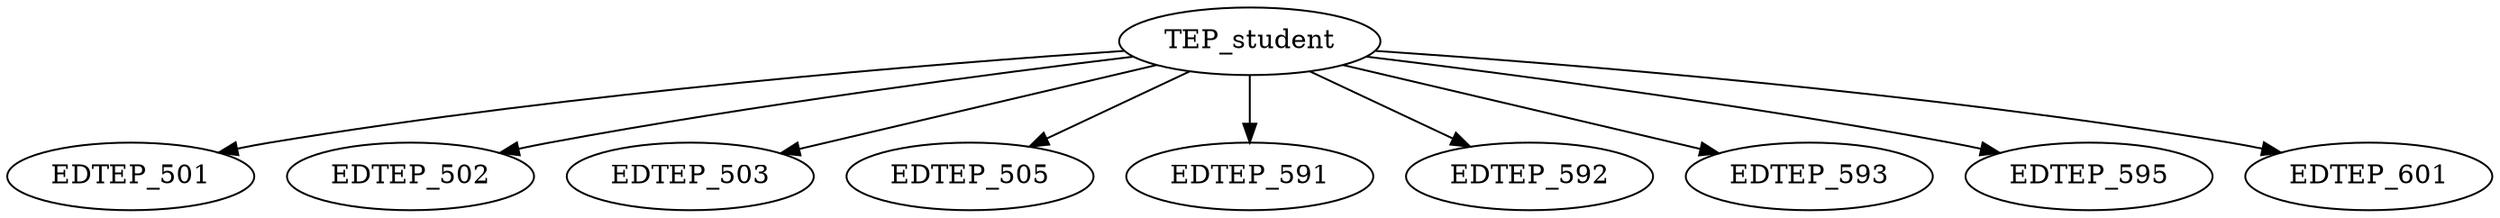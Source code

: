 digraph G {
    edge [color=black];
    TEP_student -> EDTEP_501;
    edge [color=black];
    TEP_student -> EDTEP_502;
    edge [color=black];
    TEP_student -> EDTEP_503;
    edge [color=black];
    TEP_student -> EDTEP_505;
    edge [color=black];
    TEP_student -> EDTEP_591;
    edge [color=black];
    TEP_student -> EDTEP_592;
    edge [color=black];
    TEP_student -> EDTEP_593;
    edge [color=black];
    TEP_student -> EDTEP_595;
    edge [color=black];
    TEP_student -> EDTEP_601;
}
